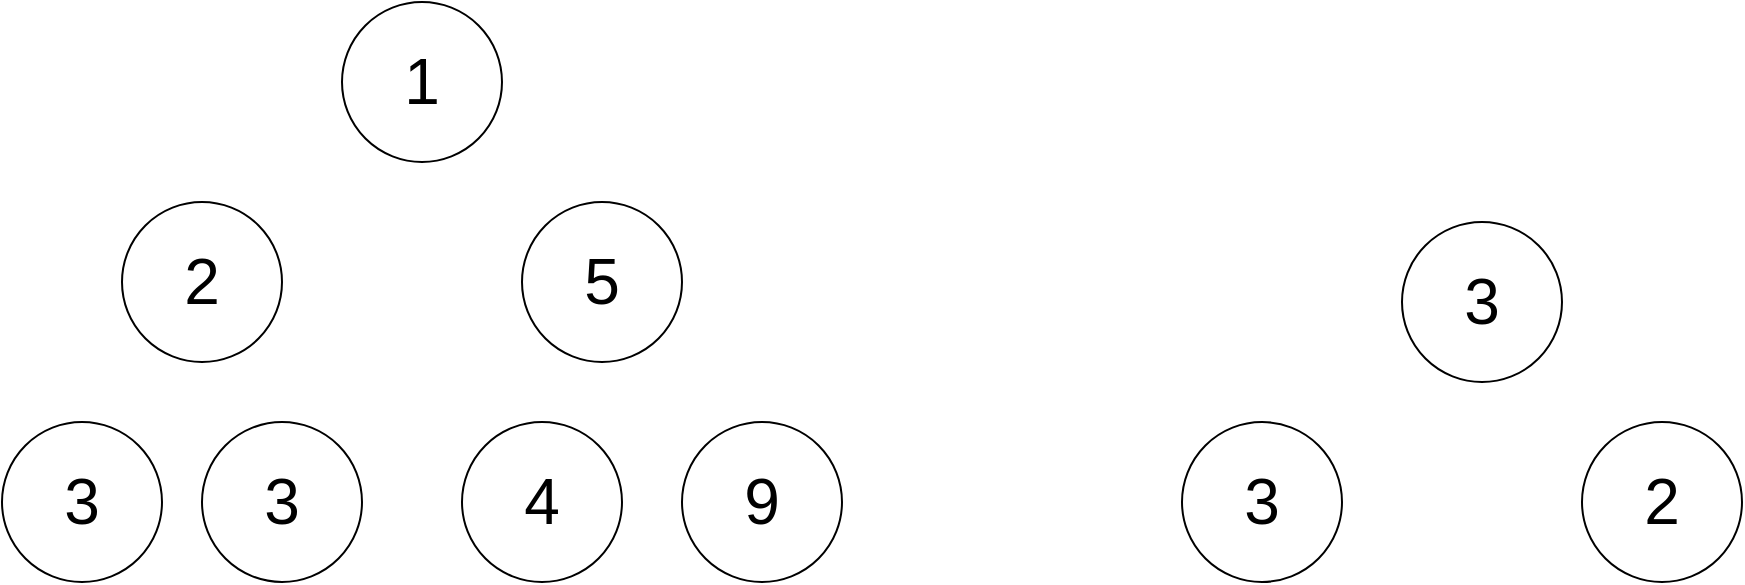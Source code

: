 <mxfile version="14.6.13" type="device"><diagram id="I0OPDiqAQq2b3Q_pHqQk" name="Page-1"><mxGraphModel dx="1956" dy="780" grid="1" gridSize="10" guides="1" tooltips="1" connect="1" arrows="1" fold="1" page="1" pageScale="1" pageWidth="850" pageHeight="1100" math="0" shadow="0"><root><mxCell id="0"/><mxCell id="1" parent="0"/><mxCell id="7DV1P9k5Vt6JPFUQcQOf-3" value="1" style="ellipse;whiteSpace=wrap;html=1;aspect=fixed;fontSize=32;" vertex="1" parent="1"><mxGeometry x="70" y="320" width="80" height="80" as="geometry"/></mxCell><mxCell id="7DV1P9k5Vt6JPFUQcQOf-18" value="5" style="ellipse;whiteSpace=wrap;html=1;aspect=fixed;fontSize=32;" vertex="1" parent="1"><mxGeometry x="160" y="420" width="80" height="80" as="geometry"/></mxCell><mxCell id="7DV1P9k5Vt6JPFUQcQOf-19" value="2" style="ellipse;whiteSpace=wrap;html=1;aspect=fixed;fontSize=32;" vertex="1" parent="1"><mxGeometry x="-40" y="420" width="80" height="80" as="geometry"/></mxCell><mxCell id="7DV1P9k5Vt6JPFUQcQOf-20" value="3" style="ellipse;whiteSpace=wrap;html=1;aspect=fixed;fontSize=32;" vertex="1" parent="1"><mxGeometry x="-100" y="530" width="80" height="80" as="geometry"/></mxCell><mxCell id="7DV1P9k5Vt6JPFUQcQOf-21" value="3" style="ellipse;whiteSpace=wrap;html=1;aspect=fixed;fontSize=32;" vertex="1" parent="1"><mxGeometry y="530" width="80" height="80" as="geometry"/></mxCell><mxCell id="7DV1P9k5Vt6JPFUQcQOf-22" value="4" style="ellipse;whiteSpace=wrap;html=1;aspect=fixed;fontSize=32;" vertex="1" parent="1"><mxGeometry x="130" y="530" width="80" height="80" as="geometry"/></mxCell><mxCell id="7DV1P9k5Vt6JPFUQcQOf-23" value="9" style="ellipse;whiteSpace=wrap;html=1;aspect=fixed;fontSize=32;" vertex="1" parent="1"><mxGeometry x="240" y="530" width="80" height="80" as="geometry"/></mxCell><mxCell id="7DV1P9k5Vt6JPFUQcQOf-24" value="3" style="ellipse;whiteSpace=wrap;html=1;aspect=fixed;fontSize=32;" vertex="1" parent="1"><mxGeometry x="600" y="430" width="80" height="80" as="geometry"/></mxCell><mxCell id="7DV1P9k5Vt6JPFUQcQOf-25" value="2" style="ellipse;whiteSpace=wrap;html=1;aspect=fixed;fontSize=32;" vertex="1" parent="1"><mxGeometry x="690" y="530" width="80" height="80" as="geometry"/></mxCell><mxCell id="7DV1P9k5Vt6JPFUQcQOf-26" value="3" style="ellipse;whiteSpace=wrap;html=1;aspect=fixed;fontSize=32;" vertex="1" parent="1"><mxGeometry x="490" y="530" width="80" height="80" as="geometry"/></mxCell></root></mxGraphModel></diagram></mxfile>